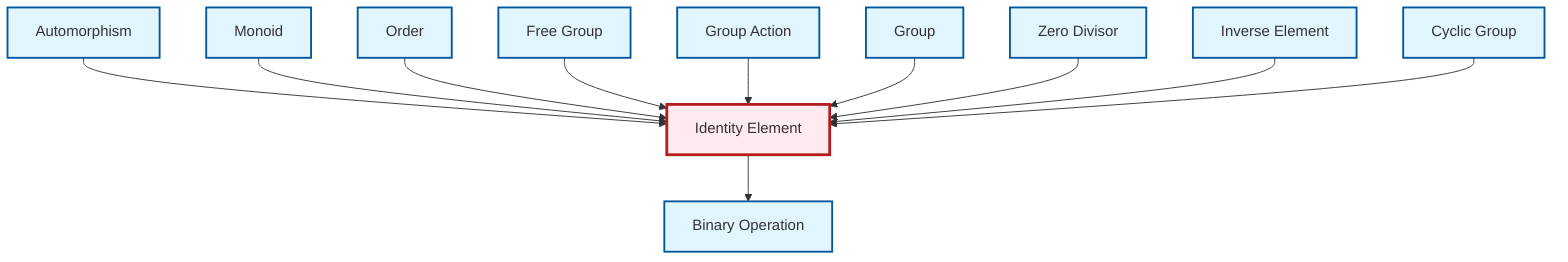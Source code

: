 graph TD
    classDef definition fill:#e1f5fe,stroke:#01579b,stroke-width:2px
    classDef theorem fill:#f3e5f5,stroke:#4a148c,stroke-width:2px
    classDef axiom fill:#fff3e0,stroke:#e65100,stroke-width:2px
    classDef example fill:#e8f5e9,stroke:#1b5e20,stroke-width:2px
    classDef current fill:#ffebee,stroke:#b71c1c,stroke-width:3px
    def-cyclic-group["Cyclic Group"]:::definition
    def-identity-element["Identity Element"]:::definition
    def-free-group["Free Group"]:::definition
    def-group-action["Group Action"]:::definition
    def-group["Group"]:::definition
    def-order["Order"]:::definition
    def-binary-operation["Binary Operation"]:::definition
    def-monoid["Monoid"]:::definition
    def-zero-divisor["Zero Divisor"]:::definition
    def-inverse-element["Inverse Element"]:::definition
    def-automorphism["Automorphism"]:::definition
    def-automorphism --> def-identity-element
    def-monoid --> def-identity-element
    def-order --> def-identity-element
    def-identity-element --> def-binary-operation
    def-free-group --> def-identity-element
    def-group-action --> def-identity-element
    def-group --> def-identity-element
    def-zero-divisor --> def-identity-element
    def-inverse-element --> def-identity-element
    def-cyclic-group --> def-identity-element
    class def-identity-element current